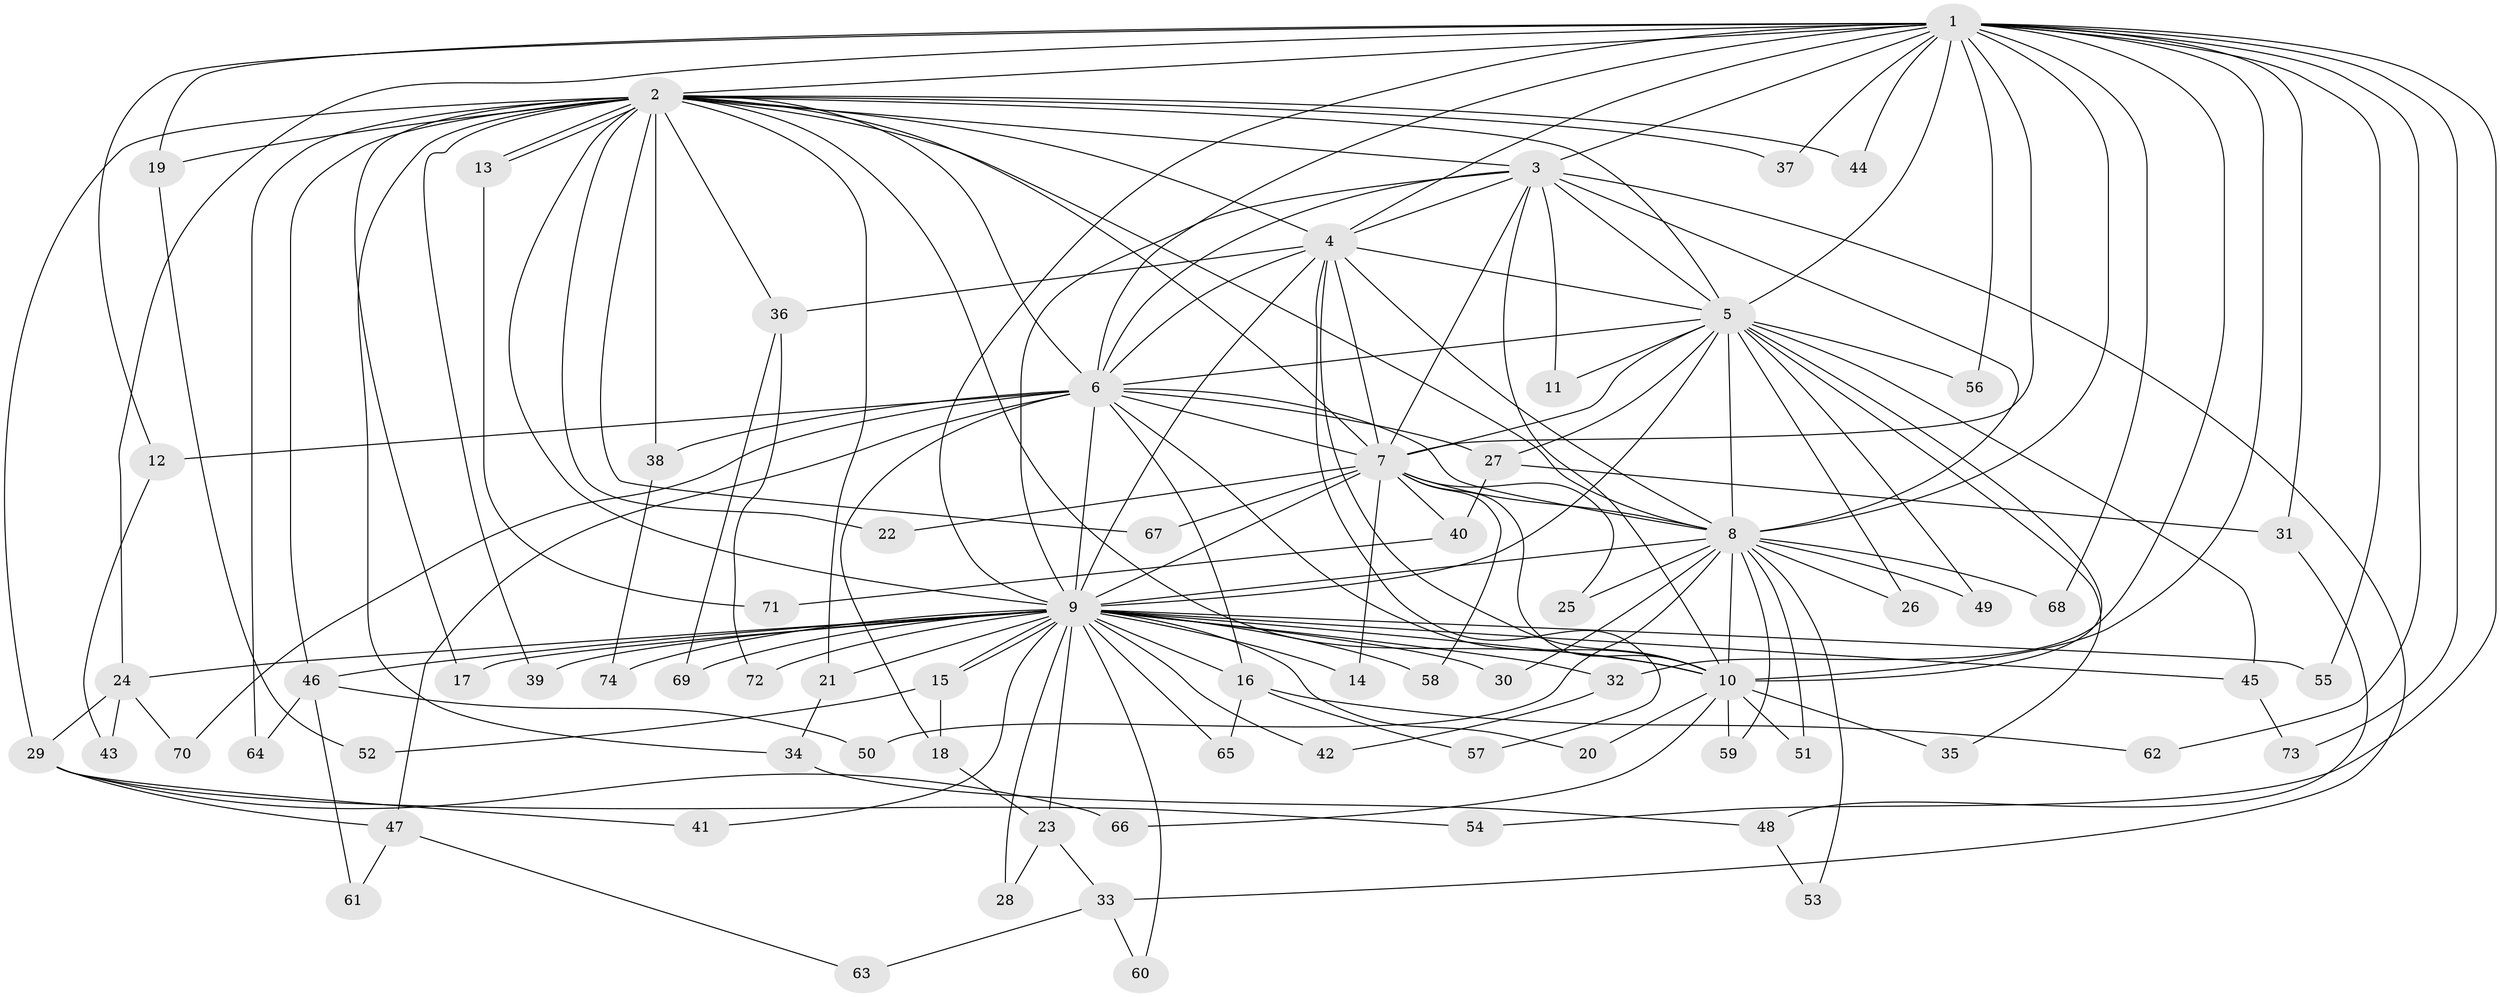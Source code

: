 // Generated by graph-tools (version 1.1) at 2025/44/03/09/25 04:44:30]
// undirected, 74 vertices, 173 edges
graph export_dot {
graph [start="1"]
  node [color=gray90,style=filled];
  1;
  2;
  3;
  4;
  5;
  6;
  7;
  8;
  9;
  10;
  11;
  12;
  13;
  14;
  15;
  16;
  17;
  18;
  19;
  20;
  21;
  22;
  23;
  24;
  25;
  26;
  27;
  28;
  29;
  30;
  31;
  32;
  33;
  34;
  35;
  36;
  37;
  38;
  39;
  40;
  41;
  42;
  43;
  44;
  45;
  46;
  47;
  48;
  49;
  50;
  51;
  52;
  53;
  54;
  55;
  56;
  57;
  58;
  59;
  60;
  61;
  62;
  63;
  64;
  65;
  66;
  67;
  68;
  69;
  70;
  71;
  72;
  73;
  74;
  1 -- 2;
  1 -- 3;
  1 -- 4;
  1 -- 5;
  1 -- 6;
  1 -- 7;
  1 -- 8;
  1 -- 9;
  1 -- 10;
  1 -- 12;
  1 -- 19;
  1 -- 24;
  1 -- 31;
  1 -- 32;
  1 -- 37;
  1 -- 44;
  1 -- 54;
  1 -- 55;
  1 -- 56;
  1 -- 62;
  1 -- 68;
  1 -- 73;
  2 -- 3;
  2 -- 4;
  2 -- 5;
  2 -- 6;
  2 -- 7;
  2 -- 8;
  2 -- 9;
  2 -- 10;
  2 -- 13;
  2 -- 13;
  2 -- 17;
  2 -- 19;
  2 -- 21;
  2 -- 22;
  2 -- 29;
  2 -- 34;
  2 -- 36;
  2 -- 37;
  2 -- 38;
  2 -- 39;
  2 -- 44;
  2 -- 46;
  2 -- 64;
  2 -- 67;
  3 -- 4;
  3 -- 5;
  3 -- 6;
  3 -- 7;
  3 -- 8;
  3 -- 9;
  3 -- 10;
  3 -- 11;
  3 -- 33;
  4 -- 5;
  4 -- 6;
  4 -- 7;
  4 -- 8;
  4 -- 9;
  4 -- 10;
  4 -- 36;
  4 -- 57;
  5 -- 6;
  5 -- 7;
  5 -- 8;
  5 -- 9;
  5 -- 10;
  5 -- 11;
  5 -- 26;
  5 -- 27;
  5 -- 35;
  5 -- 45;
  5 -- 49;
  5 -- 56;
  6 -- 7;
  6 -- 8;
  6 -- 9;
  6 -- 10;
  6 -- 12;
  6 -- 16;
  6 -- 18;
  6 -- 27;
  6 -- 38;
  6 -- 47;
  6 -- 70;
  7 -- 8;
  7 -- 9;
  7 -- 10;
  7 -- 14;
  7 -- 22;
  7 -- 25;
  7 -- 40;
  7 -- 58;
  7 -- 67;
  8 -- 9;
  8 -- 10;
  8 -- 25;
  8 -- 26;
  8 -- 30;
  8 -- 49;
  8 -- 50;
  8 -- 51;
  8 -- 53;
  8 -- 59;
  8 -- 68;
  9 -- 10;
  9 -- 14;
  9 -- 15;
  9 -- 15;
  9 -- 16;
  9 -- 17;
  9 -- 20;
  9 -- 21;
  9 -- 23;
  9 -- 24;
  9 -- 28;
  9 -- 30;
  9 -- 32;
  9 -- 39;
  9 -- 41;
  9 -- 42;
  9 -- 45;
  9 -- 46;
  9 -- 55;
  9 -- 58;
  9 -- 60;
  9 -- 65;
  9 -- 69;
  9 -- 72;
  9 -- 74;
  10 -- 20;
  10 -- 35;
  10 -- 51;
  10 -- 59;
  10 -- 66;
  12 -- 43;
  13 -- 71;
  15 -- 18;
  15 -- 52;
  16 -- 57;
  16 -- 62;
  16 -- 65;
  18 -- 23;
  19 -- 52;
  21 -- 34;
  23 -- 28;
  23 -- 33;
  24 -- 29;
  24 -- 43;
  24 -- 70;
  27 -- 31;
  27 -- 40;
  29 -- 41;
  29 -- 47;
  29 -- 54;
  29 -- 66;
  31 -- 48;
  32 -- 42;
  33 -- 60;
  33 -- 63;
  34 -- 48;
  36 -- 69;
  36 -- 72;
  38 -- 74;
  40 -- 71;
  45 -- 73;
  46 -- 50;
  46 -- 61;
  46 -- 64;
  47 -- 61;
  47 -- 63;
  48 -- 53;
}
